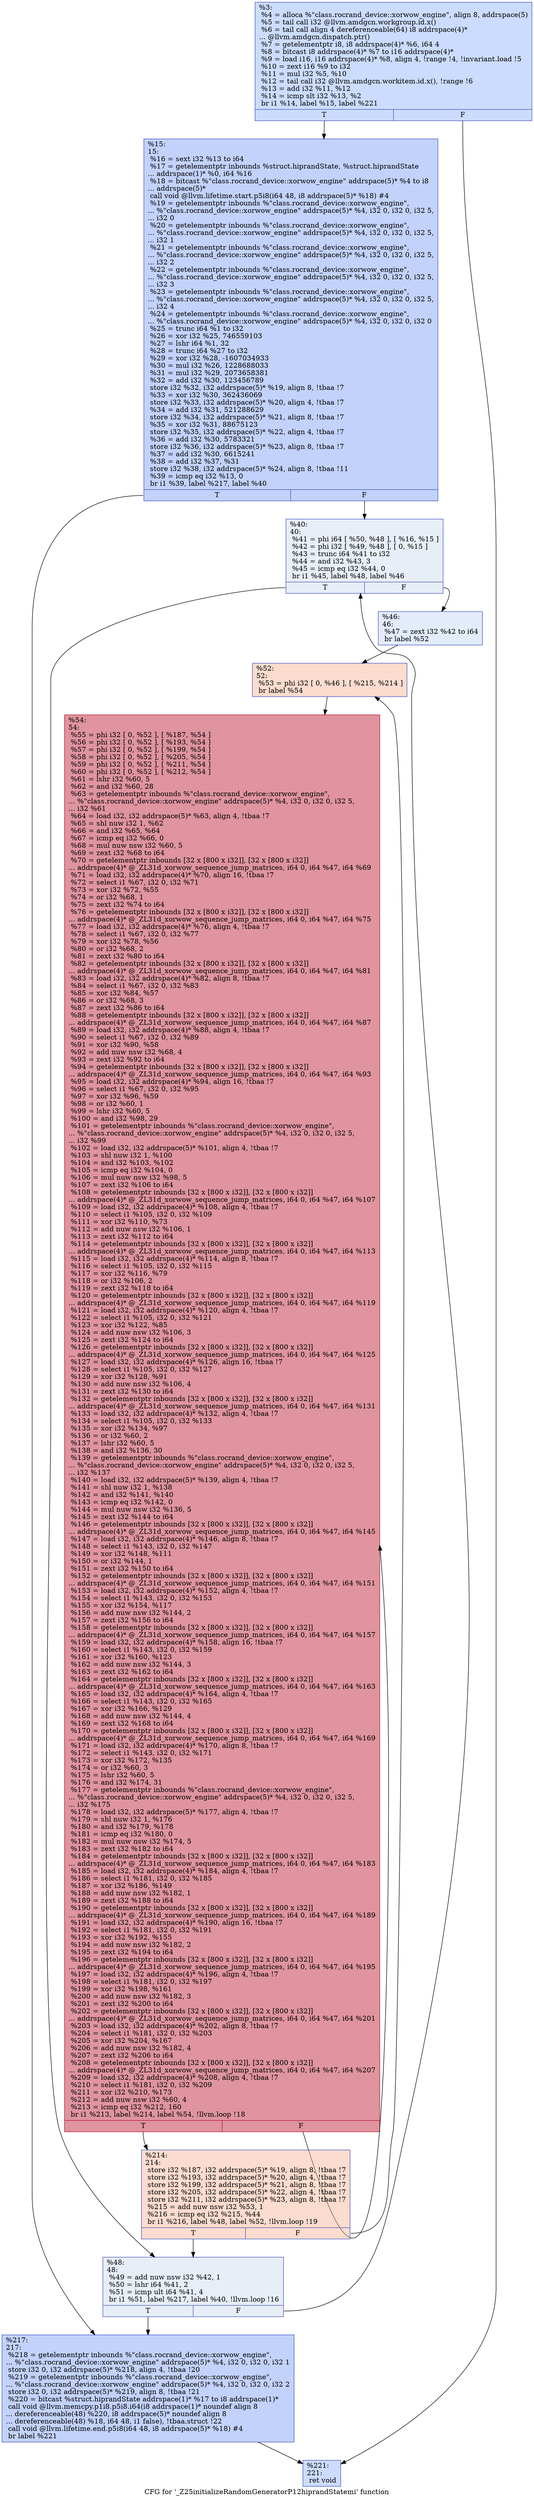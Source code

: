 digraph "CFG for '_Z25initializeRandomGeneratorP12hiprandStatemi' function" {
	label="CFG for '_Z25initializeRandomGeneratorP12hiprandStatemi' function";

	Node0x4d7daa0 [shape=record,color="#3d50c3ff", style=filled, fillcolor="#8caffe70",label="{%3:\l  %4 = alloca %\"class.rocrand_device::xorwow_engine\", align 8, addrspace(5)\l  %5 = tail call i32 @llvm.amdgcn.workgroup.id.x()\l  %6 = tail call align 4 dereferenceable(64) i8 addrspace(4)*\l... @llvm.amdgcn.dispatch.ptr()\l  %7 = getelementptr i8, i8 addrspace(4)* %6, i64 4\l  %8 = bitcast i8 addrspace(4)* %7 to i16 addrspace(4)*\l  %9 = load i16, i16 addrspace(4)* %8, align 4, !range !4, !invariant.load !5\l  %10 = zext i16 %9 to i32\l  %11 = mul i32 %5, %10\l  %12 = tail call i32 @llvm.amdgcn.workitem.id.x(), !range !6\l  %13 = add i32 %11, %12\l  %14 = icmp slt i32 %13, %2\l  br i1 %14, label %15, label %221\l|{<s0>T|<s1>F}}"];
	Node0x4d7daa0:s0 -> Node0x4d82d70;
	Node0x4d7daa0:s1 -> Node0x4d82e00;
	Node0x4d82d70 [shape=record,color="#3d50c3ff", style=filled, fillcolor="#779af770",label="{%15:\l15:                                               \l  %16 = sext i32 %13 to i64\l  %17 = getelementptr inbounds %struct.hiprandState, %struct.hiprandState\l... addrspace(1)* %0, i64 %16\l  %18 = bitcast %\"class.rocrand_device::xorwow_engine\" addrspace(5)* %4 to i8\l... addrspace(5)*\l  call void @llvm.lifetime.start.p5i8(i64 48, i8 addrspace(5)* %18) #4\l  %19 = getelementptr inbounds %\"class.rocrand_device::xorwow_engine\",\l... %\"class.rocrand_device::xorwow_engine\" addrspace(5)* %4, i32 0, i32 0, i32 5,\l... i32 0\l  %20 = getelementptr inbounds %\"class.rocrand_device::xorwow_engine\",\l... %\"class.rocrand_device::xorwow_engine\" addrspace(5)* %4, i32 0, i32 0, i32 5,\l... i32 1\l  %21 = getelementptr inbounds %\"class.rocrand_device::xorwow_engine\",\l... %\"class.rocrand_device::xorwow_engine\" addrspace(5)* %4, i32 0, i32 0, i32 5,\l... i32 2\l  %22 = getelementptr inbounds %\"class.rocrand_device::xorwow_engine\",\l... %\"class.rocrand_device::xorwow_engine\" addrspace(5)* %4, i32 0, i32 0, i32 5,\l... i32 3\l  %23 = getelementptr inbounds %\"class.rocrand_device::xorwow_engine\",\l... %\"class.rocrand_device::xorwow_engine\" addrspace(5)* %4, i32 0, i32 0, i32 5,\l... i32 4\l  %24 = getelementptr inbounds %\"class.rocrand_device::xorwow_engine\",\l... %\"class.rocrand_device::xorwow_engine\" addrspace(5)* %4, i32 0, i32 0, i32 0\l  %25 = trunc i64 %1 to i32\l  %26 = xor i32 %25, 746559103\l  %27 = lshr i64 %1, 32\l  %28 = trunc i64 %27 to i32\l  %29 = xor i32 %28, -1607034933\l  %30 = mul i32 %26, 1228688033\l  %31 = mul i32 %29, 2073658381\l  %32 = add i32 %30, 123456789\l  store i32 %32, i32 addrspace(5)* %19, align 8, !tbaa !7\l  %33 = xor i32 %30, 362436069\l  store i32 %33, i32 addrspace(5)* %20, align 4, !tbaa !7\l  %34 = add i32 %31, 521288629\l  store i32 %34, i32 addrspace(5)* %21, align 8, !tbaa !7\l  %35 = xor i32 %31, 88675123\l  store i32 %35, i32 addrspace(5)* %22, align 4, !tbaa !7\l  %36 = add i32 %30, 5783321\l  store i32 %36, i32 addrspace(5)* %23, align 8, !tbaa !7\l  %37 = add i32 %30, 6615241\l  %38 = add i32 %37, %31\l  store i32 %38, i32 addrspace(5)* %24, align 8, !tbaa !11\l  %39 = icmp eq i32 %13, 0\l  br i1 %39, label %217, label %40\l|{<s0>T|<s1>F}}"];
	Node0x4d82d70:s0 -> Node0x4d85080;
	Node0x4d82d70:s1 -> Node0x4d85110;
	Node0x4d85110 [shape=record,color="#3d50c3ff", style=filled, fillcolor="#cbd8ee70",label="{%40:\l40:                                               \l  %41 = phi i64 [ %50, %48 ], [ %16, %15 ]\l  %42 = phi i32 [ %49, %48 ], [ 0, %15 ]\l  %43 = trunc i64 %41 to i32\l  %44 = and i32 %43, 3\l  %45 = icmp eq i32 %44, 0\l  br i1 %45, label %48, label %46\l|{<s0>T|<s1>F}}"];
	Node0x4d85110:s0 -> Node0x4d85250;
	Node0x4d85110:s1 -> Node0x4d85640;
	Node0x4d85640 [shape=record,color="#3d50c3ff", style=filled, fillcolor="#bfd3f670",label="{%46:\l46:                                               \l  %47 = zext i32 %42 to i64\l  br label %52\l}"];
	Node0x4d85640 -> Node0x4d857f0;
	Node0x4d85250 [shape=record,color="#3d50c3ff", style=filled, fillcolor="#cbd8ee70",label="{%48:\l48:                                               \l  %49 = add nuw nsw i32 %42, 1\l  %50 = lshr i64 %41, 2\l  %51 = icmp ult i64 %41, 4\l  br i1 %51, label %217, label %40, !llvm.loop !16\l|{<s0>T|<s1>F}}"];
	Node0x4d85250:s0 -> Node0x4d85080;
	Node0x4d85250:s1 -> Node0x4d85110;
	Node0x4d857f0 [shape=record,color="#3d50c3ff", style=filled, fillcolor="#f7af9170",label="{%52:\l52:                                               \l  %53 = phi i32 [ 0, %46 ], [ %215, %214 ]\l  br label %54\l}"];
	Node0x4d857f0 -> Node0x4d85cd0;
	Node0x4d85cd0 [shape=record,color="#b70d28ff", style=filled, fillcolor="#b70d2870",label="{%54:\l54:                                               \l  %55 = phi i32 [ 0, %52 ], [ %187, %54 ]\l  %56 = phi i32 [ 0, %52 ], [ %193, %54 ]\l  %57 = phi i32 [ 0, %52 ], [ %199, %54 ]\l  %58 = phi i32 [ 0, %52 ], [ %205, %54 ]\l  %59 = phi i32 [ 0, %52 ], [ %211, %54 ]\l  %60 = phi i32 [ 0, %52 ], [ %212, %54 ]\l  %61 = lshr i32 %60, 5\l  %62 = and i32 %60, 28\l  %63 = getelementptr inbounds %\"class.rocrand_device::xorwow_engine\",\l... %\"class.rocrand_device::xorwow_engine\" addrspace(5)* %4, i32 0, i32 0, i32 5,\l... i32 %61\l  %64 = load i32, i32 addrspace(5)* %63, align 4, !tbaa !7\l  %65 = shl nuw i32 1, %62\l  %66 = and i32 %65, %64\l  %67 = icmp eq i32 %66, 0\l  %68 = mul nuw nsw i32 %60, 5\l  %69 = zext i32 %68 to i64\l  %70 = getelementptr inbounds [32 x [800 x i32]], [32 x [800 x i32]]\l... addrspace(4)* @_ZL31d_xorwow_sequence_jump_matrices, i64 0, i64 %47, i64 %69\l  %71 = load i32, i32 addrspace(4)* %70, align 16, !tbaa !7\l  %72 = select i1 %67, i32 0, i32 %71\l  %73 = xor i32 %72, %55\l  %74 = or i32 %68, 1\l  %75 = zext i32 %74 to i64\l  %76 = getelementptr inbounds [32 x [800 x i32]], [32 x [800 x i32]]\l... addrspace(4)* @_ZL31d_xorwow_sequence_jump_matrices, i64 0, i64 %47, i64 %75\l  %77 = load i32, i32 addrspace(4)* %76, align 4, !tbaa !7\l  %78 = select i1 %67, i32 0, i32 %77\l  %79 = xor i32 %78, %56\l  %80 = or i32 %68, 2\l  %81 = zext i32 %80 to i64\l  %82 = getelementptr inbounds [32 x [800 x i32]], [32 x [800 x i32]]\l... addrspace(4)* @_ZL31d_xorwow_sequence_jump_matrices, i64 0, i64 %47, i64 %81\l  %83 = load i32, i32 addrspace(4)* %82, align 8, !tbaa !7\l  %84 = select i1 %67, i32 0, i32 %83\l  %85 = xor i32 %84, %57\l  %86 = or i32 %68, 3\l  %87 = zext i32 %86 to i64\l  %88 = getelementptr inbounds [32 x [800 x i32]], [32 x [800 x i32]]\l... addrspace(4)* @_ZL31d_xorwow_sequence_jump_matrices, i64 0, i64 %47, i64 %87\l  %89 = load i32, i32 addrspace(4)* %88, align 4, !tbaa !7\l  %90 = select i1 %67, i32 0, i32 %89\l  %91 = xor i32 %90, %58\l  %92 = add nuw nsw i32 %68, 4\l  %93 = zext i32 %92 to i64\l  %94 = getelementptr inbounds [32 x [800 x i32]], [32 x [800 x i32]]\l... addrspace(4)* @_ZL31d_xorwow_sequence_jump_matrices, i64 0, i64 %47, i64 %93\l  %95 = load i32, i32 addrspace(4)* %94, align 16, !tbaa !7\l  %96 = select i1 %67, i32 0, i32 %95\l  %97 = xor i32 %96, %59\l  %98 = or i32 %60, 1\l  %99 = lshr i32 %60, 5\l  %100 = and i32 %98, 29\l  %101 = getelementptr inbounds %\"class.rocrand_device::xorwow_engine\",\l... %\"class.rocrand_device::xorwow_engine\" addrspace(5)* %4, i32 0, i32 0, i32 5,\l... i32 %99\l  %102 = load i32, i32 addrspace(5)* %101, align 4, !tbaa !7\l  %103 = shl nuw i32 1, %100\l  %104 = and i32 %103, %102\l  %105 = icmp eq i32 %104, 0\l  %106 = mul nuw nsw i32 %98, 5\l  %107 = zext i32 %106 to i64\l  %108 = getelementptr inbounds [32 x [800 x i32]], [32 x [800 x i32]]\l... addrspace(4)* @_ZL31d_xorwow_sequence_jump_matrices, i64 0, i64 %47, i64 %107\l  %109 = load i32, i32 addrspace(4)* %108, align 4, !tbaa !7\l  %110 = select i1 %105, i32 0, i32 %109\l  %111 = xor i32 %110, %73\l  %112 = add nuw nsw i32 %106, 1\l  %113 = zext i32 %112 to i64\l  %114 = getelementptr inbounds [32 x [800 x i32]], [32 x [800 x i32]]\l... addrspace(4)* @_ZL31d_xorwow_sequence_jump_matrices, i64 0, i64 %47, i64 %113\l  %115 = load i32, i32 addrspace(4)* %114, align 8, !tbaa !7\l  %116 = select i1 %105, i32 0, i32 %115\l  %117 = xor i32 %116, %79\l  %118 = or i32 %106, 2\l  %119 = zext i32 %118 to i64\l  %120 = getelementptr inbounds [32 x [800 x i32]], [32 x [800 x i32]]\l... addrspace(4)* @_ZL31d_xorwow_sequence_jump_matrices, i64 0, i64 %47, i64 %119\l  %121 = load i32, i32 addrspace(4)* %120, align 4, !tbaa !7\l  %122 = select i1 %105, i32 0, i32 %121\l  %123 = xor i32 %122, %85\l  %124 = add nuw nsw i32 %106, 3\l  %125 = zext i32 %124 to i64\l  %126 = getelementptr inbounds [32 x [800 x i32]], [32 x [800 x i32]]\l... addrspace(4)* @_ZL31d_xorwow_sequence_jump_matrices, i64 0, i64 %47, i64 %125\l  %127 = load i32, i32 addrspace(4)* %126, align 16, !tbaa !7\l  %128 = select i1 %105, i32 0, i32 %127\l  %129 = xor i32 %128, %91\l  %130 = add nuw nsw i32 %106, 4\l  %131 = zext i32 %130 to i64\l  %132 = getelementptr inbounds [32 x [800 x i32]], [32 x [800 x i32]]\l... addrspace(4)* @_ZL31d_xorwow_sequence_jump_matrices, i64 0, i64 %47, i64 %131\l  %133 = load i32, i32 addrspace(4)* %132, align 4, !tbaa !7\l  %134 = select i1 %105, i32 0, i32 %133\l  %135 = xor i32 %134, %97\l  %136 = or i32 %60, 2\l  %137 = lshr i32 %60, 5\l  %138 = and i32 %136, 30\l  %139 = getelementptr inbounds %\"class.rocrand_device::xorwow_engine\",\l... %\"class.rocrand_device::xorwow_engine\" addrspace(5)* %4, i32 0, i32 0, i32 5,\l... i32 %137\l  %140 = load i32, i32 addrspace(5)* %139, align 4, !tbaa !7\l  %141 = shl nuw i32 1, %138\l  %142 = and i32 %141, %140\l  %143 = icmp eq i32 %142, 0\l  %144 = mul nuw nsw i32 %136, 5\l  %145 = zext i32 %144 to i64\l  %146 = getelementptr inbounds [32 x [800 x i32]], [32 x [800 x i32]]\l... addrspace(4)* @_ZL31d_xorwow_sequence_jump_matrices, i64 0, i64 %47, i64 %145\l  %147 = load i32, i32 addrspace(4)* %146, align 8, !tbaa !7\l  %148 = select i1 %143, i32 0, i32 %147\l  %149 = xor i32 %148, %111\l  %150 = or i32 %144, 1\l  %151 = zext i32 %150 to i64\l  %152 = getelementptr inbounds [32 x [800 x i32]], [32 x [800 x i32]]\l... addrspace(4)* @_ZL31d_xorwow_sequence_jump_matrices, i64 0, i64 %47, i64 %151\l  %153 = load i32, i32 addrspace(4)* %152, align 4, !tbaa !7\l  %154 = select i1 %143, i32 0, i32 %153\l  %155 = xor i32 %154, %117\l  %156 = add nuw nsw i32 %144, 2\l  %157 = zext i32 %156 to i64\l  %158 = getelementptr inbounds [32 x [800 x i32]], [32 x [800 x i32]]\l... addrspace(4)* @_ZL31d_xorwow_sequence_jump_matrices, i64 0, i64 %47, i64 %157\l  %159 = load i32, i32 addrspace(4)* %158, align 16, !tbaa !7\l  %160 = select i1 %143, i32 0, i32 %159\l  %161 = xor i32 %160, %123\l  %162 = add nuw nsw i32 %144, 3\l  %163 = zext i32 %162 to i64\l  %164 = getelementptr inbounds [32 x [800 x i32]], [32 x [800 x i32]]\l... addrspace(4)* @_ZL31d_xorwow_sequence_jump_matrices, i64 0, i64 %47, i64 %163\l  %165 = load i32, i32 addrspace(4)* %164, align 4, !tbaa !7\l  %166 = select i1 %143, i32 0, i32 %165\l  %167 = xor i32 %166, %129\l  %168 = add nuw nsw i32 %144, 4\l  %169 = zext i32 %168 to i64\l  %170 = getelementptr inbounds [32 x [800 x i32]], [32 x [800 x i32]]\l... addrspace(4)* @_ZL31d_xorwow_sequence_jump_matrices, i64 0, i64 %47, i64 %169\l  %171 = load i32, i32 addrspace(4)* %170, align 8, !tbaa !7\l  %172 = select i1 %143, i32 0, i32 %171\l  %173 = xor i32 %172, %135\l  %174 = or i32 %60, 3\l  %175 = lshr i32 %60, 5\l  %176 = and i32 %174, 31\l  %177 = getelementptr inbounds %\"class.rocrand_device::xorwow_engine\",\l... %\"class.rocrand_device::xorwow_engine\" addrspace(5)* %4, i32 0, i32 0, i32 5,\l... i32 %175\l  %178 = load i32, i32 addrspace(5)* %177, align 4, !tbaa !7\l  %179 = shl nuw i32 1, %176\l  %180 = and i32 %179, %178\l  %181 = icmp eq i32 %180, 0\l  %182 = mul nuw nsw i32 %174, 5\l  %183 = zext i32 %182 to i64\l  %184 = getelementptr inbounds [32 x [800 x i32]], [32 x [800 x i32]]\l... addrspace(4)* @_ZL31d_xorwow_sequence_jump_matrices, i64 0, i64 %47, i64 %183\l  %185 = load i32, i32 addrspace(4)* %184, align 4, !tbaa !7\l  %186 = select i1 %181, i32 0, i32 %185\l  %187 = xor i32 %186, %149\l  %188 = add nuw nsw i32 %182, 1\l  %189 = zext i32 %188 to i64\l  %190 = getelementptr inbounds [32 x [800 x i32]], [32 x [800 x i32]]\l... addrspace(4)* @_ZL31d_xorwow_sequence_jump_matrices, i64 0, i64 %47, i64 %189\l  %191 = load i32, i32 addrspace(4)* %190, align 16, !tbaa !7\l  %192 = select i1 %181, i32 0, i32 %191\l  %193 = xor i32 %192, %155\l  %194 = add nuw nsw i32 %182, 2\l  %195 = zext i32 %194 to i64\l  %196 = getelementptr inbounds [32 x [800 x i32]], [32 x [800 x i32]]\l... addrspace(4)* @_ZL31d_xorwow_sequence_jump_matrices, i64 0, i64 %47, i64 %195\l  %197 = load i32, i32 addrspace(4)* %196, align 4, !tbaa !7\l  %198 = select i1 %181, i32 0, i32 %197\l  %199 = xor i32 %198, %161\l  %200 = add nuw nsw i32 %182, 3\l  %201 = zext i32 %200 to i64\l  %202 = getelementptr inbounds [32 x [800 x i32]], [32 x [800 x i32]]\l... addrspace(4)* @_ZL31d_xorwow_sequence_jump_matrices, i64 0, i64 %47, i64 %201\l  %203 = load i32, i32 addrspace(4)* %202, align 8, !tbaa !7\l  %204 = select i1 %181, i32 0, i32 %203\l  %205 = xor i32 %204, %167\l  %206 = add nuw nsw i32 %182, 4\l  %207 = zext i32 %206 to i64\l  %208 = getelementptr inbounds [32 x [800 x i32]], [32 x [800 x i32]]\l... addrspace(4)* @_ZL31d_xorwow_sequence_jump_matrices, i64 0, i64 %47, i64 %207\l  %209 = load i32, i32 addrspace(4)* %208, align 4, !tbaa !7\l  %210 = select i1 %181, i32 0, i32 %209\l  %211 = xor i32 %210, %173\l  %212 = add nuw nsw i32 %60, 4\l  %213 = icmp eq i32 %212, 160\l  br i1 %213, label %214, label %54, !llvm.loop !18\l|{<s0>T|<s1>F}}"];
	Node0x4d85cd0:s0 -> Node0x4d85b90;
	Node0x4d85cd0:s1 -> Node0x4d85cd0;
	Node0x4d85b90 [shape=record,color="#3d50c3ff", style=filled, fillcolor="#f7af9170",label="{%214:\l214:                                              \l  store i32 %187, i32 addrspace(5)* %19, align 8, !tbaa !7\l  store i32 %193, i32 addrspace(5)* %20, align 4, !tbaa !7\l  store i32 %199, i32 addrspace(5)* %21, align 8, !tbaa !7\l  store i32 %205, i32 addrspace(5)* %22, align 4, !tbaa !7\l  store i32 %211, i32 addrspace(5)* %23, align 8, !tbaa !7\l  %215 = add nuw nsw i32 %53, 1\l  %216 = icmp eq i32 %215, %44\l  br i1 %216, label %48, label %52, !llvm.loop !19\l|{<s0>T|<s1>F}}"];
	Node0x4d85b90:s0 -> Node0x4d85250;
	Node0x4d85b90:s1 -> Node0x4d857f0;
	Node0x4d85080 [shape=record,color="#3d50c3ff", style=filled, fillcolor="#779af770",label="{%217:\l217:                                              \l  %218 = getelementptr inbounds %\"class.rocrand_device::xorwow_engine\",\l... %\"class.rocrand_device::xorwow_engine\" addrspace(5)* %4, i32 0, i32 0, i32 1\l  store i32 0, i32 addrspace(5)* %218, align 4, !tbaa !20\l  %219 = getelementptr inbounds %\"class.rocrand_device::xorwow_engine\",\l... %\"class.rocrand_device::xorwow_engine\" addrspace(5)* %4, i32 0, i32 0, i32 2\l  store i32 0, i32 addrspace(5)* %219, align 8, !tbaa !21\l  %220 = bitcast %struct.hiprandState addrspace(1)* %17 to i8 addrspace(1)*\l  call void @llvm.memcpy.p1i8.p5i8.i64(i8 addrspace(1)* noundef align 8\l... dereferenceable(48) %220, i8 addrspace(5)* noundef align 8\l... dereferenceable(48) %18, i64 48, i1 false), !tbaa.struct !22\l  call void @llvm.lifetime.end.p5i8(i64 48, i8 addrspace(5)* %18) #4\l  br label %221\l}"];
	Node0x4d85080 -> Node0x4d82e00;
	Node0x4d82e00 [shape=record,color="#3d50c3ff", style=filled, fillcolor="#8caffe70",label="{%221:\l221:                                              \l  ret void\l}"];
}
